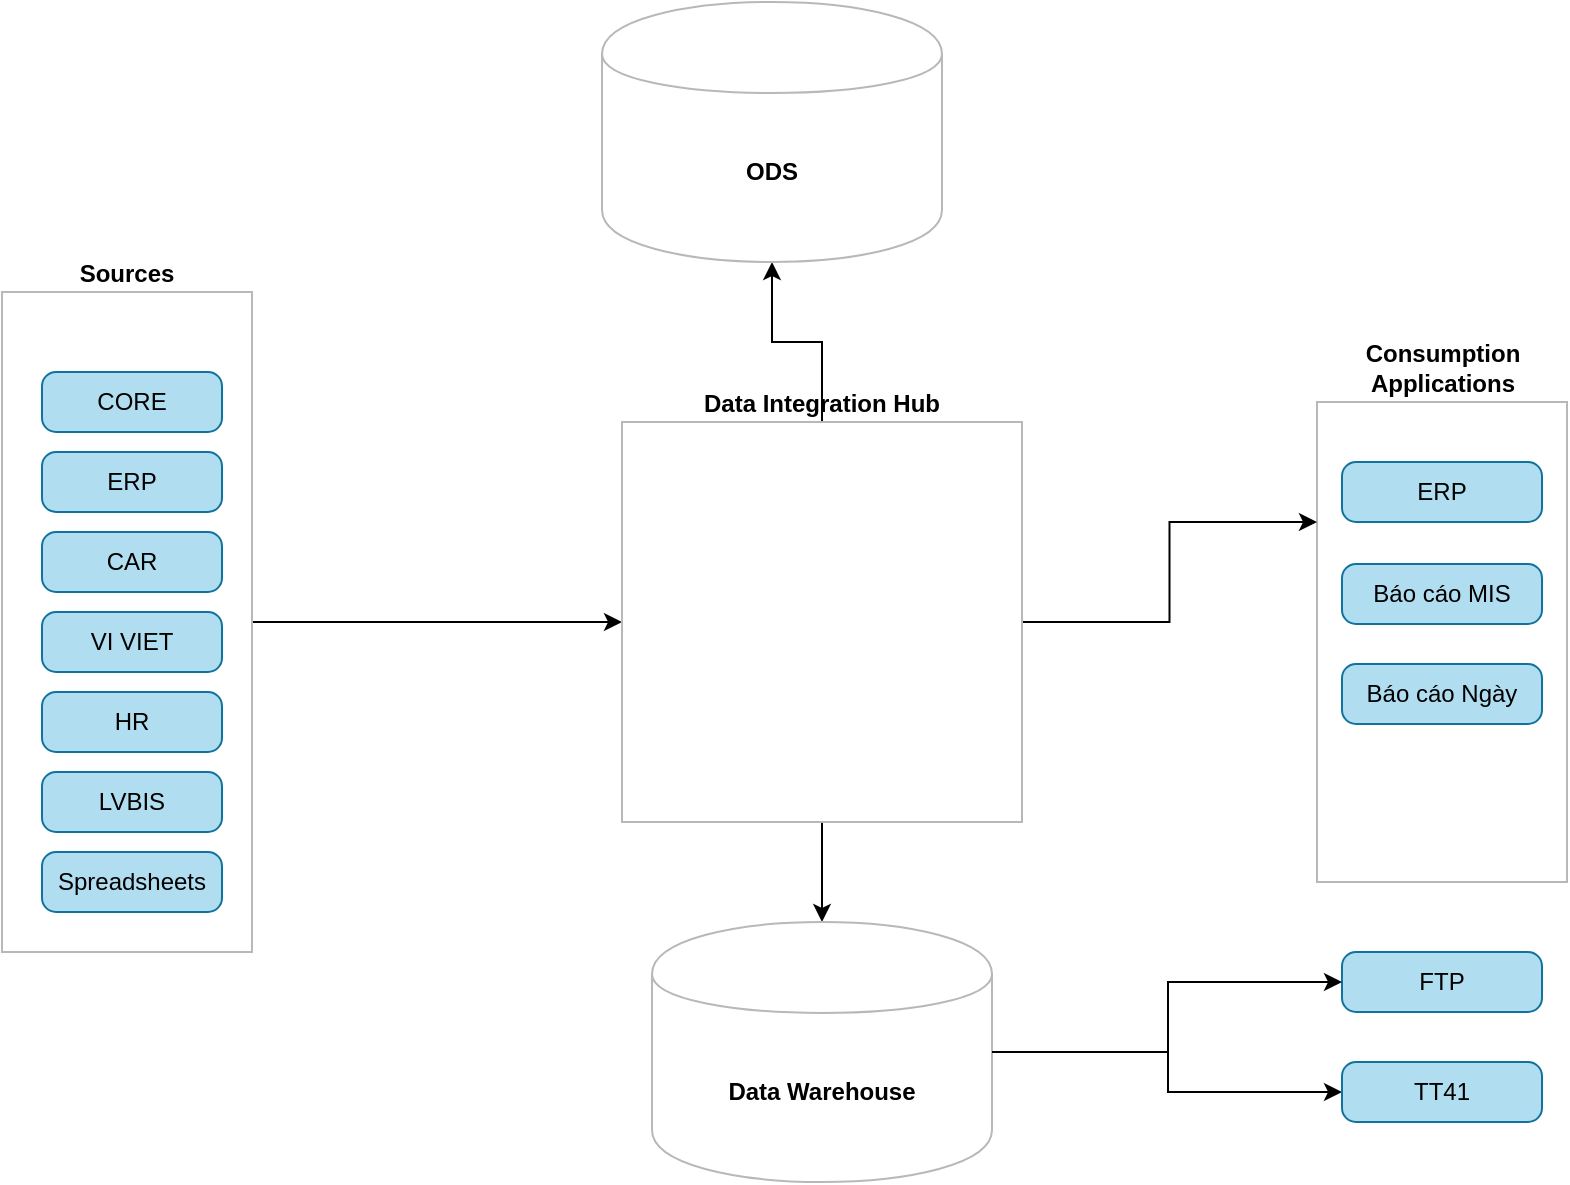 <mxfile version="12.9.14" type="github">
  <diagram id="QeJ1PeQarsX0hW5se8th" name="Page-1">
    <mxGraphModel dx="1422" dy="763" grid="1" gridSize="10" guides="1" tooltips="1" connect="1" arrows="1" fold="1" page="1" pageScale="1" pageWidth="1100" pageHeight="850" math="0" shadow="0">
      <root>
        <mxCell id="0" />
        <mxCell id="1" parent="0" />
        <mxCell id="iZZk4Q9hEZwyQge0-GY_-39" value="Consumption Applications" style="rounded=0;whiteSpace=wrap;html=1;strokeColor=#B8B8B8;labelPosition=center;verticalLabelPosition=top;align=center;verticalAlign=bottom;fontStyle=1" vertex="1" parent="1">
          <mxGeometry x="777.5" y="240" width="125" height="240" as="geometry" />
        </mxCell>
        <mxCell id="iZZk4Q9hEZwyQge0-GY_-23" value="" style="edgeStyle=orthogonalEdgeStyle;rounded=0;orthogonalLoop=1;jettySize=auto;html=1;entryX=0;entryY=0.5;entryDx=0;entryDy=0;" edge="1" parent="1" source="iZZk4Q9hEZwyQge0-GY_-18" target="iZZk4Q9hEZwyQge0-GY_-1">
          <mxGeometry relative="1" as="geometry">
            <mxPoint x="410" y="350" as="targetPoint" />
          </mxGeometry>
        </mxCell>
        <mxCell id="iZZk4Q9hEZwyQge0-GY_-18" value="Sources" style="rounded=0;whiteSpace=wrap;html=1;strokeColor=#B8B8B8;labelPosition=center;verticalLabelPosition=top;align=center;verticalAlign=bottom;fontStyle=1" vertex="1" parent="1">
          <mxGeometry x="120" y="185" width="125" height="330" as="geometry" />
        </mxCell>
        <mxCell id="iZZk4Q9hEZwyQge0-GY_-25" value="" style="edgeStyle=orthogonalEdgeStyle;rounded=0;orthogonalLoop=1;jettySize=auto;html=1;" edge="1" parent="1" source="iZZk4Q9hEZwyQge0-GY_-1" target="iZZk4Q9hEZwyQge0-GY_-24">
          <mxGeometry relative="1" as="geometry" />
        </mxCell>
        <mxCell id="iZZk4Q9hEZwyQge0-GY_-27" value="" style="edgeStyle=orthogonalEdgeStyle;rounded=0;orthogonalLoop=1;jettySize=auto;html=1;" edge="1" parent="1" source="iZZk4Q9hEZwyQge0-GY_-1" target="iZZk4Q9hEZwyQge0-GY_-26">
          <mxGeometry relative="1" as="geometry" />
        </mxCell>
        <mxCell id="iZZk4Q9hEZwyQge0-GY_-41" value="" style="edgeStyle=orthogonalEdgeStyle;rounded=0;orthogonalLoop=1;jettySize=auto;html=1;entryX=0;entryY=0.25;entryDx=0;entryDy=0;" edge="1" parent="1" source="iZZk4Q9hEZwyQge0-GY_-1" target="iZZk4Q9hEZwyQge0-GY_-39">
          <mxGeometry relative="1" as="geometry">
            <mxPoint x="710" y="350" as="targetPoint" />
          </mxGeometry>
        </mxCell>
        <mxCell id="iZZk4Q9hEZwyQge0-GY_-1" value="Data Integration Hub" style="whiteSpace=wrap;html=1;aspect=fixed;strokeColor=#B8B8B8;labelPosition=center;verticalLabelPosition=top;align=center;verticalAlign=bottom;fontStyle=1" vertex="1" parent="1">
          <mxGeometry x="430" y="250" width="200" height="200" as="geometry" />
        </mxCell>
        <mxCell id="iZZk4Q9hEZwyQge0-GY_-8" value="HR" style="rounded=1;whiteSpace=wrap;html=1;absoluteArcSize=1;arcSize=14;strokeWidth=1;fillColor=#b1ddf0;strokeColor=#10739e;" vertex="1" parent="1">
          <mxGeometry x="140" y="385" width="90" height="30" as="geometry" />
        </mxCell>
        <mxCell id="iZZk4Q9hEZwyQge0-GY_-10" value="Spreadsheets" style="rounded=1;whiteSpace=wrap;html=1;absoluteArcSize=1;arcSize=14;strokeWidth=1;fillColor=#b1ddf0;strokeColor=#10739e;" vertex="1" parent="1">
          <mxGeometry x="140" y="465" width="90" height="30" as="geometry" />
        </mxCell>
        <mxCell id="iZZk4Q9hEZwyQge0-GY_-12" value="CORE" style="rounded=1;whiteSpace=wrap;html=1;absoluteArcSize=1;arcSize=14;strokeWidth=1;fillColor=#b1ddf0;strokeColor=#10739e;" vertex="1" parent="1">
          <mxGeometry x="140" y="225" width="90" height="30" as="geometry" />
        </mxCell>
        <mxCell id="iZZk4Q9hEZwyQge0-GY_-13" value="LVBIS" style="rounded=1;whiteSpace=wrap;html=1;absoluteArcSize=1;arcSize=14;strokeWidth=1;fillColor=#b1ddf0;strokeColor=#10739e;" vertex="1" parent="1">
          <mxGeometry x="140" y="425" width="90" height="30" as="geometry" />
        </mxCell>
        <mxCell id="iZZk4Q9hEZwyQge0-GY_-14" value="CAR" style="rounded=1;whiteSpace=wrap;html=1;absoluteArcSize=1;arcSize=14;strokeWidth=1;fillColor=#b1ddf0;strokeColor=#10739e;" vertex="1" parent="1">
          <mxGeometry x="140" y="305" width="90" height="30" as="geometry" />
        </mxCell>
        <mxCell id="iZZk4Q9hEZwyQge0-GY_-15" value="ERP" style="rounded=1;whiteSpace=wrap;html=1;absoluteArcSize=1;arcSize=14;strokeWidth=1;fillColor=#b1ddf0;strokeColor=#10739e;" vertex="1" parent="1">
          <mxGeometry x="140" y="265" width="90" height="30" as="geometry" />
        </mxCell>
        <mxCell id="iZZk4Q9hEZwyQge0-GY_-16" value="VI VIET" style="rounded=1;whiteSpace=wrap;html=1;absoluteArcSize=1;arcSize=14;strokeWidth=1;fillColor=#b1ddf0;strokeColor=#10739e;" vertex="1" parent="1">
          <mxGeometry x="140" y="345" width="90" height="30" as="geometry" />
        </mxCell>
        <mxCell id="iZZk4Q9hEZwyQge0-GY_-37" value="" style="edgeStyle=orthogonalEdgeStyle;rounded=0;orthogonalLoop=1;jettySize=auto;html=1;" edge="1" parent="1" source="iZZk4Q9hEZwyQge0-GY_-24" target="iZZk4Q9hEZwyQge0-GY_-30">
          <mxGeometry relative="1" as="geometry">
            <mxPoint x="695" y="565" as="targetPoint" />
            <Array as="points">
              <mxPoint x="703" y="565" />
              <mxPoint x="703" y="585" />
            </Array>
          </mxGeometry>
        </mxCell>
        <mxCell id="iZZk4Q9hEZwyQge0-GY_-24" value="Data Warehouse" style="shape=cylinder;whiteSpace=wrap;html=1;boundedLbl=1;backgroundOutline=1;strokeColor=#B8B8B8;fontStyle=1" vertex="1" parent="1">
          <mxGeometry x="445" y="500" width="170" height="130" as="geometry" />
        </mxCell>
        <mxCell id="iZZk4Q9hEZwyQge0-GY_-26" value="ODS" style="shape=cylinder;whiteSpace=wrap;html=1;boundedLbl=1;backgroundOutline=1;strokeColor=#B8B8B8;fontStyle=1" vertex="1" parent="1">
          <mxGeometry x="420" y="40" width="170" height="130" as="geometry" />
        </mxCell>
        <mxCell id="iZZk4Q9hEZwyQge0-GY_-28" value="ERP" style="rounded=1;whiteSpace=wrap;html=1;absoluteArcSize=1;arcSize=14;strokeWidth=1;fillColor=#b1ddf0;strokeColor=#10739e;" vertex="1" parent="1">
          <mxGeometry x="790" y="270" width="100" height="30" as="geometry" />
        </mxCell>
        <mxCell id="iZZk4Q9hEZwyQge0-GY_-29" value="FTP" style="rounded=1;whiteSpace=wrap;html=1;absoluteArcSize=1;arcSize=14;strokeWidth=1;fillColor=#b1ddf0;strokeColor=#10739e;" vertex="1" parent="1">
          <mxGeometry x="790" y="515" width="100" height="30" as="geometry" />
        </mxCell>
        <mxCell id="iZZk4Q9hEZwyQge0-GY_-30" value="TT41" style="rounded=1;whiteSpace=wrap;html=1;absoluteArcSize=1;arcSize=14;strokeWidth=1;fillColor=#b1ddf0;strokeColor=#10739e;" vertex="1" parent="1">
          <mxGeometry x="790" y="570" width="100" height="30" as="geometry" />
        </mxCell>
        <mxCell id="iZZk4Q9hEZwyQge0-GY_-31" value="Báo cáo MIS" style="rounded=1;whiteSpace=wrap;html=1;absoluteArcSize=1;arcSize=14;strokeWidth=1;fillColor=#b1ddf0;strokeColor=#10739e;" vertex="1" parent="1">
          <mxGeometry x="790" y="321" width="100" height="30" as="geometry" />
        </mxCell>
        <mxCell id="iZZk4Q9hEZwyQge0-GY_-32" value="Báo cáo Ngày" style="rounded=1;whiteSpace=wrap;html=1;absoluteArcSize=1;arcSize=14;strokeWidth=1;fillColor=#b1ddf0;strokeColor=#10739e;" vertex="1" parent="1">
          <mxGeometry x="790" y="371" width="100" height="30" as="geometry" />
        </mxCell>
        <mxCell id="iZZk4Q9hEZwyQge0-GY_-38" value="" style="edgeStyle=orthogonalEdgeStyle;rounded=0;orthogonalLoop=1;jettySize=auto;html=1;entryX=0;entryY=0.5;entryDx=0;entryDy=0;" edge="1" parent="1" target="iZZk4Q9hEZwyQge0-GY_-29">
          <mxGeometry relative="1" as="geometry">
            <mxPoint x="615" y="565" as="sourcePoint" />
            <mxPoint x="790" y="524.5" as="targetPoint" />
            <Array as="points">
              <mxPoint x="615" y="565" />
              <mxPoint x="703" y="565" />
              <mxPoint x="703" y="530" />
            </Array>
          </mxGeometry>
        </mxCell>
      </root>
    </mxGraphModel>
  </diagram>
</mxfile>
